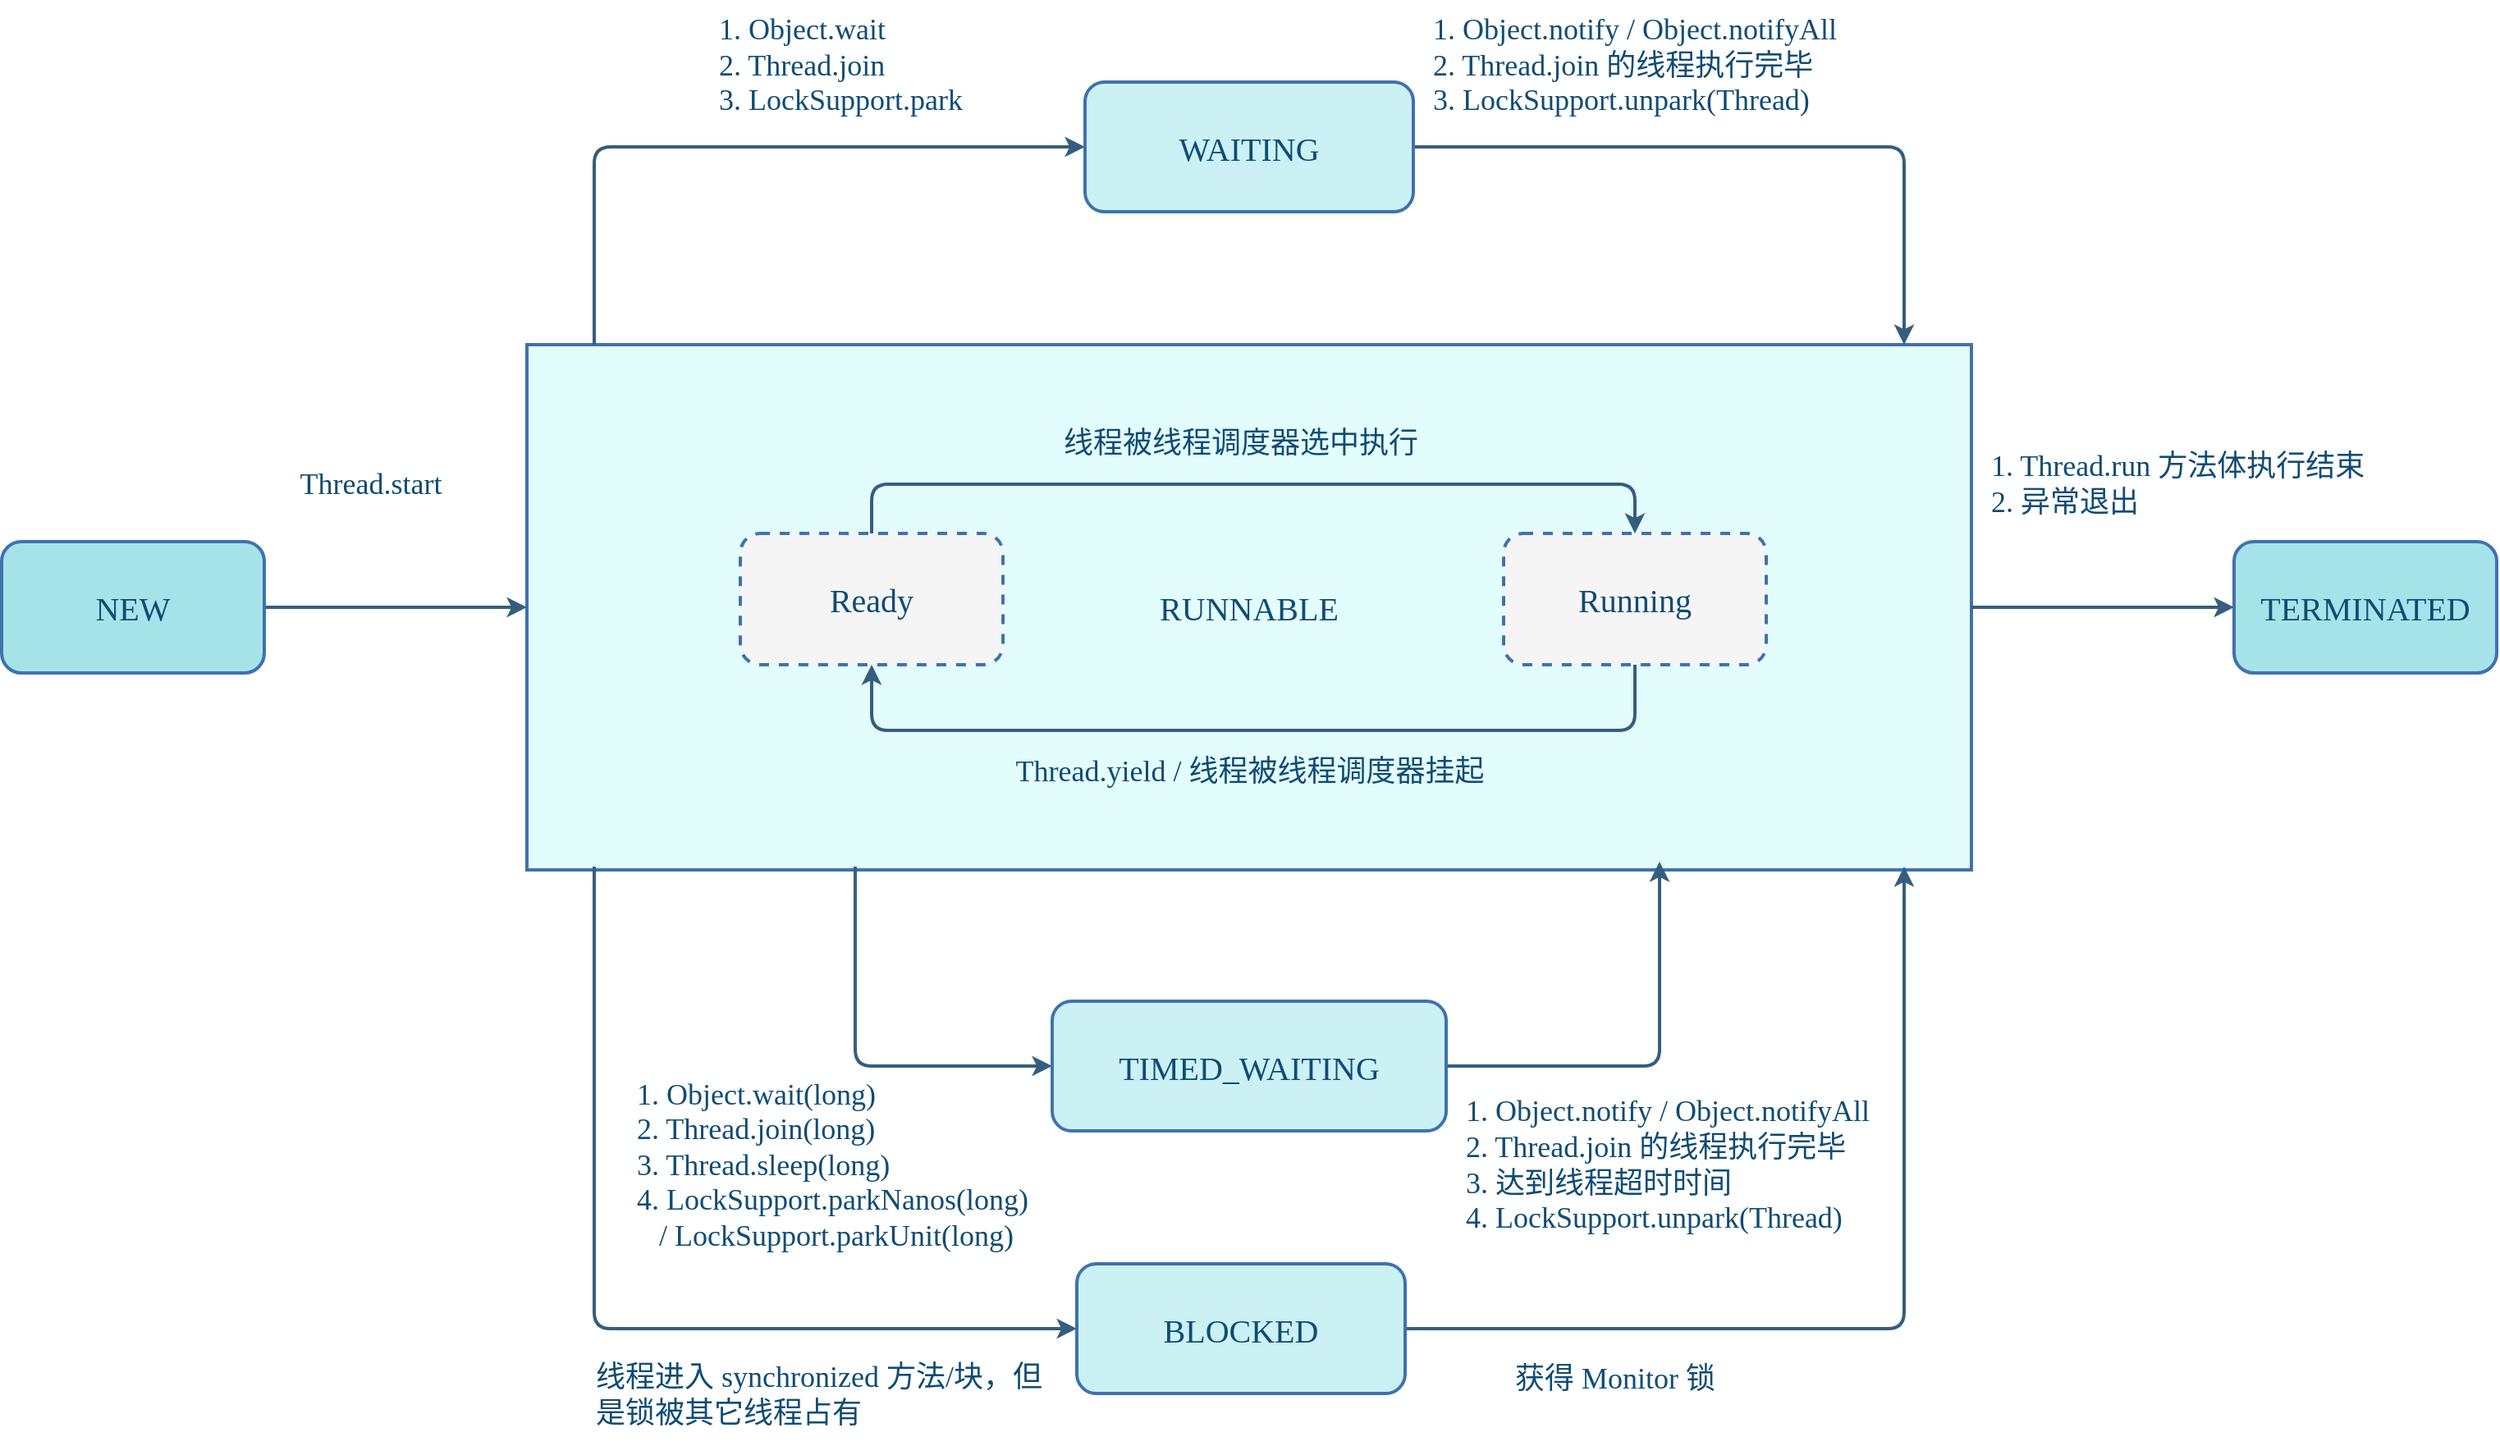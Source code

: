 <mxfile compressed="true" version="22.0.3" type="device" pages="4"><diagram name="线程状态" id="A8a_ekGSQpXvn9HcGt-r"><mxGraphModel dx="2026" dy="-457" grid="1" gridSize="10" guides="1" tooltips="1" connect="1" arrows="1" fold="1" page="1" pageScale="1" pageWidth="2336" pageHeight="1654" math="0" shadow="0"><root><mxCell id="MvNhsq1XyQ3ZakgDOgjF-0"/><mxCell id="MvNhsq1XyQ3ZakgDOgjF-1" parent="MvNhsq1XyQ3ZakgDOgjF-0"/><mxCell id="MvNhsq1XyQ3ZakgDOgjF-6" value="" style="rounded=0;whiteSpace=wrap;html=1;strokeColor=none;fillColor=#E3FDFD;fontColor=#0F4C75;shadow=0;fontFamily=Comic Sans MS;" parent="MvNhsq1XyQ3ZakgDOgjF-1" vertex="1"><mxGeometry x="840" y="2438" width="80" height="40" as="geometry"/></mxCell><mxCell id="MvNhsq1XyQ3ZakgDOgjF-21" value="" style="rounded=0;whiteSpace=wrap;html=1;strokeColor=none;fillColor=#E3FDFD;fontColor=#0F4C75;shadow=0;fontFamily=Comic Sans MS;" parent="MvNhsq1XyQ3ZakgDOgjF-1" vertex="1"><mxGeometry x="1330" y="2435" width="80" height="40" as="geometry"/></mxCell><mxCell id="MvNhsq1XyQ3ZakgDOgjF-24" value="" style="rounded=0;whiteSpace=wrap;html=1;strokeColor=none;fillColor=#E3FDFD;fontColor=#0F4C75;shadow=0;fontFamily=Comic Sans MS;" parent="MvNhsq1XyQ3ZakgDOgjF-1" vertex="1"><mxGeometry x="681" y="2160" width="80" height="40" as="geometry"/></mxCell><mxCell id="MvNhsq1XyQ3ZakgDOgjF-25" value="" style="rounded=0;whiteSpace=wrap;html=1;strokeColor=none;fillColor=#E3FDFD;fontColor=#0F4C75;shadow=0;fontFamily=Comic Sans MS;" parent="MvNhsq1XyQ3ZakgDOgjF-1" vertex="1"><mxGeometry x="1479" y="2160" width="80" height="40" as="geometry"/></mxCell><mxCell id="MvNhsq1XyQ3ZakgDOgjF-29" value="" style="rounded=0;whiteSpace=wrap;html=1;strokeColor=none;fillColor=#E3FDFD;fontColor=#0F4C75;shadow=0;fontFamily=Comic Sans MS;" parent="MvNhsq1XyQ3ZakgDOgjF-1" vertex="1"><mxGeometry x="681" y="2438" width="80" height="40" as="geometry"/></mxCell><mxCell id="MvNhsq1XyQ3ZakgDOgjF-32" value="" style="rounded=0;whiteSpace=wrap;html=1;strokeColor=none;fillColor=#E3FDFD;fontColor=#0F4C75;shadow=0;fontFamily=Comic Sans MS;" parent="MvNhsq1XyQ3ZakgDOgjF-1" vertex="1"><mxGeometry x="1479" y="2438" width="80" height="40" as="geometry"/></mxCell><mxCell id="MvNhsq1XyQ3ZakgDOgjF-2" value="RUNNABLE" style="rounded=0;whiteSpace=wrap;html=1;fillColor=#E3FDFD;strokeColor=#3F72AF;shadow=0;fontFamily=Comic Sans MS;fontStyle=0;fontSize=20;glass=0;fontColor=#0F4C75;strokeWidth=2;" parent="MvNhsq1XyQ3ZakgDOgjF-1" vertex="1"><mxGeometry x="680" y="2160" width="880" height="320" as="geometry"/></mxCell><mxCell id="MvNhsq1XyQ3ZakgDOgjF-3" value="" style="edgeStyle=orthogonalEdgeStyle;shape=connector;rounded=1;orthogonalLoop=1;jettySize=auto;html=1;labelBackgroundColor=default;strokeColor=#355E7E;strokeWidth=2;align=center;verticalAlign=middle;fontFamily=Comic Sans MS;fontSize=11;fontColor=#0F4C75;endArrow=classic;shadow=0;" parent="MvNhsq1XyQ3ZakgDOgjF-1" source="MvNhsq1XyQ3ZakgDOgjF-2" target="MvNhsq1XyQ3ZakgDOgjF-19" edge="1"><mxGeometry relative="1" as="geometry"/></mxCell><mxCell id="MvNhsq1XyQ3ZakgDOgjF-4" style="edgeStyle=orthogonalEdgeStyle;rounded=1;orthogonalLoop=1;jettySize=auto;html=1;entryX=0;entryY=0.5;entryDx=0;entryDy=0;fontColor=#0F4C75;strokeWidth=2;strokeColor=#355E7E;exitX=0.5;exitY=0;exitDx=0;exitDy=0;shadow=0;fontFamily=Comic Sans MS;" parent="MvNhsq1XyQ3ZakgDOgjF-1" source="MvNhsq1XyQ3ZakgDOgjF-24" target="MvNhsq1XyQ3ZakgDOgjF-30" edge="1"><mxGeometry relative="1" as="geometry"><mxPoint x="1030" y="2080" as="targetPoint"/></mxGeometry></mxCell><mxCell id="MvNhsq1XyQ3ZakgDOgjF-5" style="edgeStyle=orthogonalEdgeStyle;rounded=1;orthogonalLoop=1;jettySize=auto;html=1;entryX=0;entryY=0.5;entryDx=0;entryDy=0;fontColor=#0F4C75;strokeWidth=2;strokeColor=#355E7E;exitX=0.5;exitY=1;exitDx=0;exitDy=0;shadow=0;fontFamily=Comic Sans MS;" parent="MvNhsq1XyQ3ZakgDOgjF-1" source="MvNhsq1XyQ3ZakgDOgjF-29" target="MvNhsq1XyQ3ZakgDOgjF-15" edge="1"><mxGeometry relative="1" as="geometry"/></mxCell><mxCell id="MvNhsq1XyQ3ZakgDOgjF-7" style="edgeStyle=orthogonalEdgeStyle;rounded=1;orthogonalLoop=1;jettySize=auto;html=1;exitX=0.5;exitY=1;exitDx=0;exitDy=0;entryX=0;entryY=0.5;entryDx=0;entryDy=0;fontColor=#0F4C75;strokeWidth=2;strokeColor=#355E7E;shadow=0;fontFamily=Comic Sans MS;" parent="MvNhsq1XyQ3ZakgDOgjF-1" source="MvNhsq1XyQ3ZakgDOgjF-6" target="MvNhsq1XyQ3ZakgDOgjF-28" edge="1"><mxGeometry relative="1" as="geometry"><mxPoint x="1030" y="2630" as="targetPoint"/></mxGeometry></mxCell><mxCell id="MvNhsq1XyQ3ZakgDOgjF-8" style="edgeStyle=orthogonalEdgeStyle;rounded=1;orthogonalLoop=1;jettySize=auto;html=1;entryX=0.5;entryY=0;entryDx=0;entryDy=0;exitX=0.5;exitY=0;exitDx=0;exitDy=0;fontColor=#0F4C75;strokeWidth=2;strokeColor=#355E7E;shadow=0;fontFamily=Comic Sans MS;" parent="MvNhsq1XyQ3ZakgDOgjF-1" source="MvNhsq1XyQ3ZakgDOgjF-9" target="MvNhsq1XyQ3ZakgDOgjF-11" edge="1"><mxGeometry relative="1" as="geometry"><Array as="points"><mxPoint x="890" y="2245"/><mxPoint x="1355" y="2245"/></Array></mxGeometry></mxCell><mxCell id="MvNhsq1XyQ3ZakgDOgjF-9" value="Ready" style="rounded=1;whiteSpace=wrap;html=1;hachureGap=4;strokeColor=#3F72AF;fontFamily=Comic Sans MS;fontSize=20;fillColor=#f5f5f5;fontStyle=0;container=0;shadow=0;fontColor=#0F4C75;strokeWidth=2;dashed=1;" parent="MvNhsq1XyQ3ZakgDOgjF-1" vertex="1"><mxGeometry x="810" y="2275" width="160" height="80" as="geometry"/></mxCell><mxCell id="MvNhsq1XyQ3ZakgDOgjF-10" style="edgeStyle=orthogonalEdgeStyle;rounded=1;orthogonalLoop=1;jettySize=auto;html=1;entryX=0.5;entryY=1;entryDx=0;entryDy=0;exitX=0.5;exitY=1;exitDx=0;exitDy=0;fontColor=#0F4C75;strokeWidth=2;strokeColor=#355E7E;shadow=0;fontFamily=Comic Sans MS;" parent="MvNhsq1XyQ3ZakgDOgjF-1" source="MvNhsq1XyQ3ZakgDOgjF-11" target="MvNhsq1XyQ3ZakgDOgjF-9" edge="1"><mxGeometry relative="1" as="geometry"><Array as="points"><mxPoint x="1265" y="2395"/><mxPoint x="975" y="2395"/></Array></mxGeometry></mxCell><mxCell id="MvNhsq1XyQ3ZakgDOgjF-11" value="Running" style="rounded=1;whiteSpace=wrap;html=1;hachureGap=4;strokeColor=#3F72AF;fontFamily=Comic Sans MS;fontSize=20;fillColor=#f5f5f5;fontStyle=0;container=0;shadow=0;fontColor=#0F4C75;strokeWidth=2;dashed=1;" parent="MvNhsq1XyQ3ZakgDOgjF-1" vertex="1"><mxGeometry x="1275" y="2275" width="160" height="80" as="geometry"/></mxCell><mxCell id="MvNhsq1XyQ3ZakgDOgjF-12" value="线程被线程调度器选中执行" style="text;whiteSpace=wrap;align=center;verticalAlign=middle;fontSize=18;fontColor=#0F4C75;shadow=0;fontFamily=Comic Sans MS;" parent="MvNhsq1XyQ3ZakgDOgjF-1" vertex="1"><mxGeometry x="985" y="2200" width="260" height="40" as="geometry"/></mxCell><mxCell id="MvNhsq1XyQ3ZakgDOgjF-13" style="edgeStyle=orthogonalEdgeStyle;rounded=1;orthogonalLoop=1;jettySize=auto;html=1;exitX=1;exitY=0.5;exitDx=0;exitDy=0;entryX=0.5;entryY=1;entryDx=0;entryDy=0;strokeWidth=2;strokeColor=#355E7E;fontColor=#0F4C75;shadow=0;fontFamily=Comic Sans MS;" parent="MvNhsq1XyQ3ZakgDOgjF-1" source="MvNhsq1XyQ3ZakgDOgjF-28" target="MvNhsq1XyQ3ZakgDOgjF-21" edge="1"><mxGeometry relative="1" as="geometry"><mxPoint x="1190" y="2590" as="sourcePoint"/></mxGeometry></mxCell><mxCell id="MvNhsq1XyQ3ZakgDOgjF-14" style="edgeStyle=orthogonalEdgeStyle;shape=connector;rounded=1;orthogonalLoop=1;jettySize=auto;html=1;labelBackgroundColor=default;strokeColor=#355E7E;strokeWidth=2;align=center;verticalAlign=middle;fontFamily=Comic Sans MS;fontSize=11;fontColor=#0F4C75;endArrow=classic;exitX=1;exitY=0.5;exitDx=0;exitDy=0;entryX=0.5;entryY=1;entryDx=0;entryDy=0;shadow=0;" parent="MvNhsq1XyQ3ZakgDOgjF-1" source="MvNhsq1XyQ3ZakgDOgjF-15" target="MvNhsq1XyQ3ZakgDOgjF-32" edge="1"><mxGeometry relative="1" as="geometry"><mxPoint x="1520" y="2490" as="targetPoint"/></mxGeometry></mxCell><mxCell id="MvNhsq1XyQ3ZakgDOgjF-15" value="BLOCKED" style="rounded=1;whiteSpace=wrap;html=1;fillColor=#CBF1F5;strokeColor=#3F72AF;shadow=0;fontFamily=Comic Sans MS;fontStyle=0;fontSize=20;fontColor=#0F4C75;strokeWidth=2;" parent="MvNhsq1XyQ3ZakgDOgjF-1" vertex="1"><mxGeometry x="1015" y="2720" width="200" height="79" as="geometry"/></mxCell><mxCell id="MvNhsq1XyQ3ZakgDOgjF-16" value="Thread.yield / 线程被线程调度器挂起" style="text;whiteSpace=wrap;align=center;verticalAlign=middle;fontSize=18;fontColor=#0F4C75;shadow=0;fontFamily=Comic Sans MS;" parent="MvNhsq1XyQ3ZakgDOgjF-1" vertex="1"><mxGeometry x="932.5" y="2400" width="375" height="40" as="geometry"/></mxCell><mxCell id="MvNhsq1XyQ3ZakgDOgjF-17" value="" style="edgeStyle=orthogonalEdgeStyle;shape=connector;rounded=1;orthogonalLoop=1;jettySize=auto;html=1;labelBackgroundColor=default;strokeColor=#355E7E;strokeWidth=2;align=center;verticalAlign=middle;fontFamily=Comic Sans MS;fontSize=11;fontColor=#0F4C75;endArrow=classic;shadow=0;" parent="MvNhsq1XyQ3ZakgDOgjF-1" source="MvNhsq1XyQ3ZakgDOgjF-18" target="MvNhsq1XyQ3ZakgDOgjF-2" edge="1"><mxGeometry relative="1" as="geometry"/></mxCell><mxCell id="MvNhsq1XyQ3ZakgDOgjF-18" value="NEW" style="rounded=1;whiteSpace=wrap;html=1;fillColor=#A6E3E9;strokeColor=#3F72AF;shadow=0;fontFamily=Comic Sans MS;fontStyle=0;fontSize=20;fontColor=#0F4C75;strokeWidth=2;" parent="MvNhsq1XyQ3ZakgDOgjF-1" vertex="1"><mxGeometry x="360" y="2280" width="160" height="80" as="geometry"/></mxCell><mxCell id="MvNhsq1XyQ3ZakgDOgjF-19" value="TERMINATED" style="rounded=1;whiteSpace=wrap;html=1;fillColor=#A6E3E9;strokeColor=#3F72AF;shadow=0;fontFamily=Comic Sans MS;fontStyle=0;fontSize=20;fontColor=#0F4C75;strokeWidth=2;" parent="MvNhsq1XyQ3ZakgDOgjF-1" vertex="1"><mxGeometry x="1720" y="2280" width="160" height="80" as="geometry"/></mxCell><mxCell id="MvNhsq1XyQ3ZakgDOgjF-20" style="edgeStyle=orthogonalEdgeStyle;shape=connector;rounded=1;orthogonalLoop=1;jettySize=auto;html=1;labelBackgroundColor=default;strokeColor=#355E7E;strokeWidth=2;align=center;verticalAlign=middle;fontFamily=Comic Sans MS;fontSize=11;fontColor=#0F4C75;endArrow=classic;entryX=0.5;entryY=0;entryDx=0;entryDy=0;exitX=1;exitY=0.5;exitDx=0;exitDy=0;shadow=0;" parent="MvNhsq1XyQ3ZakgDOgjF-1" source="MvNhsq1XyQ3ZakgDOgjF-30" target="MvNhsq1XyQ3ZakgDOgjF-25" edge="1"><mxGeometry relative="1" as="geometry"><mxPoint x="1430.0" y="2490" as="targetPoint"/><mxPoint x="1190" y="2080" as="sourcePoint"/></mxGeometry></mxCell><mxCell id="MvNhsq1XyQ3ZakgDOgjF-22" value="Thread.start" style="text;whiteSpace=wrap;align=center;verticalAlign=middle;fontSize=18;fontColor=#0F4C75;shadow=0;fontFamily=Comic Sans MS;" parent="MvNhsq1XyQ3ZakgDOgjF-1" vertex="1"><mxGeometry x="510" y="2225" width="150" height="40" as="geometry"/></mxCell><mxCell id="MvNhsq1XyQ3ZakgDOgjF-23" value="1. Thread.run 方法体执行结束&#10;2. 异常退出" style="text;whiteSpace=wrap;align=left;verticalAlign=middle;fontSize=18;fontColor=#0F4C75;shadow=0;fontFamily=Comic Sans MS;" parent="MvNhsq1XyQ3ZakgDOgjF-1" vertex="1"><mxGeometry x="1570" y="2210" width="260" height="70" as="geometry"/></mxCell><mxCell id="MvNhsq1XyQ3ZakgDOgjF-26" value="&lt;div style=&quot;font-size: 18px;&quot;&gt;&lt;div&gt;1. Object.wait&lt;/div&gt;&lt;div&gt;2. Thread.join&lt;/div&gt;&lt;div&gt;3. LockSupport.park&lt;/div&gt;&lt;/div&gt;" style="text;html=1;align=left;verticalAlign=middle;resizable=0;points=[];autosize=1;strokeColor=none;fillColor=none;fontSize=18;fontColor=#0F4C75;shadow=0;fontFamily=Comic Sans MS;" parent="MvNhsq1XyQ3ZakgDOgjF-1" vertex="1"><mxGeometry x="795" y="1950" width="190" height="80" as="geometry"/></mxCell><mxCell id="MvNhsq1XyQ3ZakgDOgjF-27" value="&lt;div&gt;1. Object.wait(long)&lt;/div&gt;&lt;div&gt;2. Thread.join(long)&lt;/div&gt;&lt;div&gt;3. Thread.sleep(long)&lt;/div&gt;&lt;div&gt;4. LockSupport.parkNanos(long)&lt;/div&gt;&lt;div&gt;&amp;nbsp; &amp;nbsp;/ LockSupport.parkUnit(long)&lt;/div&gt;" style="text;html=1;align=left;verticalAlign=middle;resizable=0;points=[];autosize=1;strokeColor=none;fillColor=none;fontSize=18;fontFamily=Comic Sans MS;fontColor=#0F4C75;shadow=0;" parent="MvNhsq1XyQ3ZakgDOgjF-1" vertex="1"><mxGeometry x="745" y="2600" width="290" height="120" as="geometry"/></mxCell><mxCell id="MvNhsq1XyQ3ZakgDOgjF-28" value="TIMED_WAITING" style="rounded=1;whiteSpace=wrap;html=1;fillColor=#CBF1F5;strokeColor=#3F72AF;shadow=0;fontFamily=Comic Sans MS;fontStyle=0;fontSize=20;fontColor=#0F4C75;strokeWidth=2;" parent="MvNhsq1XyQ3ZakgDOgjF-1" vertex="1"><mxGeometry x="1000" y="2560" width="240" height="79" as="geometry"/></mxCell><mxCell id="MvNhsq1XyQ3ZakgDOgjF-30" value="WAITING" style="rounded=1;whiteSpace=wrap;html=1;fillColor=#CBF1F5;strokeColor=#3F72AF;shadow=0;fontFamily=Comic Sans MS;fontStyle=0;fontSize=20;fontColor=#0F4C75;strokeWidth=2;" parent="MvNhsq1XyQ3ZakgDOgjF-1" vertex="1"><mxGeometry x="1020" y="2000" width="200" height="79" as="geometry"/></mxCell><mxCell id="MvNhsq1XyQ3ZakgDOgjF-31" value="&lt;div&gt;1. Object.notify / Object.notifyAll&lt;/div&gt;&lt;div&gt;2. Thread.join 的线程执行完毕&lt;/div&gt;&lt;div&gt;3. LockSupport.unpark(Thread)&lt;/div&gt;" style="text;html=1;align=left;verticalAlign=middle;resizable=0;points=[];autosize=1;strokeColor=none;fillColor=none;fontSize=18;fontFamily=Comic Sans MS;fontColor=#0F4C75;shadow=0;" parent="MvNhsq1XyQ3ZakgDOgjF-1" vertex="1"><mxGeometry x="1230" y="1950" width="320" height="80" as="geometry"/></mxCell><mxCell id="MvNhsq1XyQ3ZakgDOgjF-33" value="&lt;div&gt;1. Object.notify / Object.notifyAll&lt;/div&gt;&lt;div&gt;2. Thread.join 的线程执行完毕&lt;/div&gt;&lt;div&gt;3. 达到线程超时时间&lt;/div&gt;&lt;div&gt;4. LockSupport.unpark(Thread)&lt;/div&gt;" style="text;html=1;align=left;verticalAlign=middle;resizable=0;points=[];autosize=1;strokeColor=none;fillColor=none;fontSize=18;fontFamily=Comic Sans MS;fontColor=#0F4C75;shadow=0;" parent="MvNhsq1XyQ3ZakgDOgjF-1" vertex="1"><mxGeometry x="1250" y="2610" width="320" height="100" as="geometry"/></mxCell><mxCell id="MvNhsq1XyQ3ZakgDOgjF-34" value="获得 Monitor 锁" style="text;html=1;align=left;verticalAlign=middle;resizable=0;points=[];autosize=1;strokeColor=none;fillColor=none;fontSize=18;fontFamily=Comic Sans MS;fontColor=#0F4C75;shadow=0;" parent="MvNhsq1XyQ3ZakgDOgjF-1" vertex="1"><mxGeometry x="1280" y="2770" width="150" height="40" as="geometry"/></mxCell><mxCell id="MvNhsq1XyQ3ZakgDOgjF-35" value="线程进入 synchronized 方法/块，但是锁被其它线程占有" style="rounded=0;whiteSpace=wrap;html=1;align=left;verticalAlign=middle;fontFamily=Comic Sans MS;fontSize=18;fontColor=#0F4C75;fillColor=none;gradientColor=none;strokeColor=none;shadow=0;" parent="MvNhsq1XyQ3ZakgDOgjF-1" vertex="1"><mxGeometry x="720" y="2770" width="280" height="60" as="geometry"/></mxCell><mxCell id="MvNhsq1XyQ3ZakgDOgjF-36" style="edgeStyle=orthogonalEdgeStyle;rounded=0;orthogonalLoop=1;jettySize=auto;html=1;exitX=0.5;exitY=1;exitDx=0;exitDy=0;fontFamily=Comic Sans MS;fontSize=18;fontColor=#0F4C75;shadow=0;" parent="MvNhsq1XyQ3ZakgDOgjF-1" edge="1"><mxGeometry relative="1" as="geometry"><mxPoint x="1445" y="2250" as="sourcePoint"/><mxPoint x="1445" y="2250" as="targetPoint"/></mxGeometry></mxCell></root></mxGraphModel></diagram><diagram id="IC24cxrCcSG3QAibzQGV" name="单核多线程"><mxGraphModel dx="1418" dy="-1500" grid="1" gridSize="10" guides="1" tooltips="1" connect="1" arrows="1" fold="1" page="1" pageScale="1" pageWidth="827" pageHeight="1169" math="0" shadow="0"><root><mxCell id="0"/><mxCell id="1" parent="0"/><mxCell id="8Yug2160fKrtChVst9Zv-4" value="" style="rounded=1;whiteSpace=wrap;html=1;fontSize=16;shadow=0;fillColor=#E3FDFD;strokeColor=#3F72AF;strokeWidth=2;fontColor=#0F4C75;fontFamily=Comic Sans MS;" parent="1" vertex="1"><mxGeometry x="120" y="2760" width="520" height="120" as="geometry"/></mxCell><mxCell id="8Yug2160fKrtChVst9Zv-2" value="" style="rounded=1;whiteSpace=wrap;html=1;fontSize=16;shadow=0;fillColor=#E3FDFD;strokeColor=#3F72AF;strokeWidth=2;fontColor=#0F4C75;fontFamily=Comic Sans MS;" parent="1" vertex="1"><mxGeometry x="120" y="2600" width="520" height="120" as="geometry"/></mxCell><mxCell id="8Yug2160fKrtChVst9Zv-9" style="edgeStyle=orthogonalEdgeStyle;rounded=0;orthogonalLoop=1;jettySize=auto;html=1;entryX=0;entryY=0.5;entryDx=0;entryDy=0;exitX=0.5;exitY=1;exitDx=0;exitDy=0;strokeWidth=2;strokeColor=#3F72AF;dashed=1;startArrow=classic;startFill=1;shadow=0;fontColor=#0F4C75;fontFamily=Comic Sans MS;" parent="1" source="x6uXF9wY-LOvovZoUlLf-1" target="8Yug2160fKrtChVst9Zv-1" edge="1"><mxGeometry relative="1" as="geometry"/></mxCell><mxCell id="x6uXF9wY-LOvovZoUlLf-1" value="线程A" style="rounded=1;whiteSpace=wrap;html=1;hachureGap=4;strokeColor=#3F72AF;fontFamily=Comic Sans MS;fontSize=16;fillColor=#CBF1F5;fontStyle=1;container=0;shadow=0;fontColor=#0F4C75;strokeWidth=2;" parent="1" vertex="1"><mxGeometry x="120" y="2480" width="120" height="40" as="geometry"/></mxCell><mxCell id="x6uXF9wY-LOvovZoUlLf-2" value="线程B" style="rounded=1;whiteSpace=wrap;html=1;hachureGap=4;strokeColor=#3F72AF;fontFamily=Comic Sans MS;fontSize=16;fillColor=#CBF1F5;fontStyle=1;container=0;shadow=0;fontColor=#0F4C75;strokeWidth=2;" parent="1" vertex="1"><mxGeometry x="520" y="2480" width="120" height="40" as="geometry"/></mxCell><mxCell id="8Yug2160fKrtChVst9Zv-10" style="edgeStyle=orthogonalEdgeStyle;rounded=0;orthogonalLoop=1;jettySize=auto;html=1;exitX=1;exitY=0.5;exitDx=0;exitDy=0;entryX=0.5;entryY=1;entryDx=0;entryDy=0;strokeWidth=2;strokeColor=#3F72AF;dashed=1;startArrow=classic;startFill=1;shadow=0;fontColor=#0F4C75;fontFamily=Comic Sans MS;" parent="1" source="8Yug2160fKrtChVst9Zv-1" target="x6uXF9wY-LOvovZoUlLf-2" edge="1"><mxGeometry relative="1" as="geometry"/></mxCell><mxCell id="8Yug2160fKrtChVst9Zv-11" style="edgeStyle=orthogonalEdgeStyle;rounded=0;orthogonalLoop=1;jettySize=auto;html=1;exitX=0.5;exitY=1;exitDx=0;exitDy=0;entryX=0.5;entryY=0;entryDx=0;entryDy=0;startArrow=classic;startFill=1;strokeColor=#3F72AF;strokeWidth=2;dashed=1;shadow=0;fontColor=#0F4C75;fontFamily=Comic Sans MS;" parent="1" source="8Yug2160fKrtChVst9Zv-1" target="8Yug2160fKrtChVst9Zv-8" edge="1"><mxGeometry relative="1" as="geometry"/></mxCell><mxCell id="8Yug2160fKrtChVst9Zv-1" value="变量：Value" style="rounded=1;whiteSpace=wrap;html=1;hachureGap=4;strokeColor=#3F72AF;fontFamily=Comic Sans MS;fontSize=16;fillColor=#F9F7F7;fontStyle=0;container=0;shadow=0;fontColor=#0F4C75;strokeWidth=2;dashed=1;" parent="1" vertex="1"><mxGeometry x="320" y="2650" width="120" height="40" as="geometry"/></mxCell><mxCell id="8Yug2160fKrtChVst9Zv-3" value="CPU" style="text;html=1;strokeColor=none;fillColor=none;align=center;verticalAlign=middle;whiteSpace=wrap;rounded=0;fontSize=20;fontStyle=1;fontColor=#0F4C75;shadow=0;strokeWidth=2;fontFamily=Comic Sans MS;" parent="1" vertex="1"><mxGeometry x="350" y="2610" width="60" height="30" as="geometry"/></mxCell><mxCell id="8Yug2160fKrtChVst9Zv-6" value="内存" style="text;html=1;strokeColor=none;fillColor=none;align=center;verticalAlign=middle;whiteSpace=wrap;rounded=0;fontSize=20;fontStyle=1;fontColor=#0F4C75;shadow=0;strokeWidth=2;fontFamily=Comic Sans MS;" parent="1" vertex="1"><mxGeometry x="350" y="2840" width="60" height="30" as="geometry"/></mxCell><mxCell id="8Yug2160fKrtChVst9Zv-7" style="edgeStyle=orthogonalEdgeStyle;rounded=0;orthogonalLoop=1;jettySize=auto;html=1;exitX=0.5;exitY=1;exitDx=0;exitDy=0;fontColor=#0F4C75;shadow=0;strokeWidth=2;strokeColor=#3F72AF;fontFamily=Comic Sans MS;" parent="1" source="8Yug2160fKrtChVst9Zv-6" target="8Yug2160fKrtChVst9Zv-6" edge="1"><mxGeometry relative="1" as="geometry"/></mxCell><mxCell id="8Yug2160fKrtChVst9Zv-8" value="变量：Value" style="rounded=1;whiteSpace=wrap;html=1;hachureGap=4;strokeColor=#3F72AF;fontFamily=Comic Sans MS;fontSize=16;fillColor=#F9F7F7;fontStyle=0;container=0;shadow=0;fontColor=#0F4C75;strokeWidth=2;dashed=1;" parent="1" vertex="1"><mxGeometry x="320" y="2790" width="120" height="40" as="geometry"/></mxCell></root></mxGraphModel></diagram><diagram name="多核多线程" id="XXWfbP1gV5CdBlbcvXOM"><mxGraphModel dx="1418" dy="-1500" grid="1" gridSize="10" guides="1" tooltips="1" connect="1" arrows="1" fold="1" page="1" pageScale="1" pageWidth="827" pageHeight="1169" math="0" shadow="0"><root><mxCell id="fV9i9bYyxasxLaIVZc9e-0"/><mxCell id="fV9i9bYyxasxLaIVZc9e-1" parent="fV9i9bYyxasxLaIVZc9e-0"/><mxCell id="fV9i9bYyxasxLaIVZc9e-2" value="" style="rounded=1;whiteSpace=wrap;html=1;fontSize=16;shadow=0;fillColor=#E3FDFD;strokeColor=#3F72AF;strokeWidth=2;fontColor=#0F4C75;fontFamily=Comic Sans MS;" parent="fV9i9bYyxasxLaIVZc9e-1" vertex="1"><mxGeometry x="120" y="2760" width="520" height="120" as="geometry"/></mxCell><mxCell id="fV9i9bYyxasxLaIVZc9e-3" value="" style="rounded=1;whiteSpace=wrap;html=1;fontSize=16;shadow=0;fillColor=#E3FDFD;strokeColor=#3F72AF;strokeWidth=2;fontColor=#0F4C75;fontFamily=Comic Sans MS;" parent="fV9i9bYyxasxLaIVZc9e-1" vertex="1"><mxGeometry x="120" y="2600" width="200" height="120" as="geometry"/></mxCell><mxCell id="fV9i9bYyxasxLaIVZc9e-4" style="edgeStyle=orthogonalEdgeStyle;rounded=0;orthogonalLoop=1;jettySize=auto;html=1;entryX=0.5;entryY=0;entryDx=0;entryDy=0;exitX=0.5;exitY=1;exitDx=0;exitDy=0;strokeWidth=2;strokeColor=#3F72AF;dashed=1;startArrow=classic;startFill=1;shadow=0;fontColor=#0F4C75;fontFamily=Comic Sans MS;" parent="fV9i9bYyxasxLaIVZc9e-1" source="fV9i9bYyxasxLaIVZc9e-5" target="fV9i9bYyxasxLaIVZc9e-3" edge="1"><mxGeometry relative="1" as="geometry"/></mxCell><mxCell id="fV9i9bYyxasxLaIVZc9e-5" value="线程A" style="rounded=1;whiteSpace=wrap;html=1;hachureGap=4;strokeColor=#3F72AF;fontFamily=Comic Sans MS;fontSize=16;fillColor=#CBF1F5;fontStyle=1;container=0;shadow=0;fontColor=#0F4C75;strokeWidth=2;" parent="fV9i9bYyxasxLaIVZc9e-1" vertex="1"><mxGeometry x="160" y="2480" width="120" height="40" as="geometry"/></mxCell><mxCell id="fV9i9bYyxasxLaIVZc9e-6" value="线程B" style="rounded=1;whiteSpace=wrap;html=1;hachureGap=4;strokeColor=#3F72AF;fontFamily=Comic Sans MS;fontSize=16;fillColor=#CBF1F5;fontStyle=1;container=0;shadow=0;fontColor=#0F4C75;strokeWidth=2;" parent="fV9i9bYyxasxLaIVZc9e-1" vertex="1"><mxGeometry x="480" y="2480" width="120" height="40" as="geometry"/></mxCell><mxCell id="fV9i9bYyxasxLaIVZc9e-7" style="edgeStyle=orthogonalEdgeStyle;rounded=0;orthogonalLoop=1;jettySize=auto;html=1;exitX=0.5;exitY=0;exitDx=0;exitDy=0;entryX=0.5;entryY=1;entryDx=0;entryDy=0;strokeWidth=2;strokeColor=#3F72AF;dashed=1;startArrow=classic;startFill=1;shadow=0;fontColor=#0F4C75;fontFamily=Comic Sans MS;" parent="fV9i9bYyxasxLaIVZc9e-1" source="-FORN4Dmso1fWEkLEi_a-0" target="fV9i9bYyxasxLaIVZc9e-6" edge="1"><mxGeometry relative="1" as="geometry"/></mxCell><mxCell id="-FORN4Dmso1fWEkLEi_a-2" style="edgeStyle=orthogonalEdgeStyle;shape=connector;rounded=1;orthogonalLoop=1;jettySize=auto;html=1;entryX=0;entryY=0.5;entryDx=0;entryDy=0;shadow=0;dashed=1;labelBackgroundColor=default;strokeColor=#3F72AF;strokeWidth=2;align=center;verticalAlign=middle;fontFamily=Comic Sans MS;fontSize=11;fontColor=#0F4C75;startArrow=classic;startFill=1;endArrow=classic;" parent="fV9i9bYyxasxLaIVZc9e-1" source="fV9i9bYyxasxLaIVZc9e-9" target="fV9i9bYyxasxLaIVZc9e-13" edge="1"><mxGeometry relative="1" as="geometry"><Array as="points"><mxPoint x="220" y="2810"/></Array></mxGeometry></mxCell><mxCell id="fV9i9bYyxasxLaIVZc9e-9" value="变量：Value" style="rounded=1;whiteSpace=wrap;html=1;hachureGap=4;strokeColor=#3F72AF;fontFamily=Comic Sans MS;fontSize=16;fillColor=#f5f5f5;fontStyle=0;container=0;shadow=0;fontColor=#0F4C75;strokeWidth=2;dashed=1;" parent="fV9i9bYyxasxLaIVZc9e-1" vertex="1"><mxGeometry x="160" y="2650" width="120" height="40" as="geometry"/></mxCell><mxCell id="fV9i9bYyxasxLaIVZc9e-10" value="CPU-1" style="text;html=1;strokeColor=none;fillColor=none;align=center;verticalAlign=middle;whiteSpace=wrap;rounded=0;fontSize=20;fontStyle=1;fontColor=#153E5D;shadow=0;strokeWidth=2;fontFamily=Comic Sans MS;" parent="fV9i9bYyxasxLaIVZc9e-1" vertex="1"><mxGeometry x="175" y="2610" width="90" height="30" as="geometry"/></mxCell><mxCell id="fV9i9bYyxasxLaIVZc9e-11" value="内存" style="text;html=1;strokeColor=none;fillColor=none;align=center;verticalAlign=middle;whiteSpace=wrap;rounded=0;fontSize=20;fontStyle=1;fontColor=#153E5D;shadow=0;strokeWidth=2;fontFamily=Comic Sans MS;" parent="fV9i9bYyxasxLaIVZc9e-1" vertex="1"><mxGeometry x="350" y="2840" width="60" height="30" as="geometry"/></mxCell><mxCell id="fV9i9bYyxasxLaIVZc9e-12" style="edgeStyle=orthogonalEdgeStyle;rounded=0;orthogonalLoop=1;jettySize=auto;html=1;exitX=0.5;exitY=1;exitDx=0;exitDy=0;fontColor=#0F4C75;shadow=0;strokeWidth=2;strokeColor=#3F72AF;fontFamily=Comic Sans MS;" parent="fV9i9bYyxasxLaIVZc9e-1" source="fV9i9bYyxasxLaIVZc9e-11" target="fV9i9bYyxasxLaIVZc9e-11" edge="1"><mxGeometry relative="1" as="geometry"/></mxCell><mxCell id="fV9i9bYyxasxLaIVZc9e-13" value="变量：Value" style="rounded=1;whiteSpace=wrap;html=1;hachureGap=4;strokeColor=#3F72AF;fontFamily=Comic Sans MS;fontSize=16;fillColor=#f5f5f5;fontStyle=0;container=0;shadow=0;fontColor=#0F4C75;strokeWidth=2;dashed=1;" parent="fV9i9bYyxasxLaIVZc9e-1" vertex="1"><mxGeometry x="320" y="2790" width="120" height="40" as="geometry"/></mxCell><mxCell id="-FORN4Dmso1fWEkLEi_a-0" value="" style="rounded=1;whiteSpace=wrap;html=1;fontSize=16;shadow=0;fillColor=#E3FDFD;strokeColor=#3F72AF;strokeWidth=2;fontColor=#0F4C75;fontFamily=Comic Sans MS;" parent="fV9i9bYyxasxLaIVZc9e-1" vertex="1"><mxGeometry x="440" y="2600" width="200" height="120" as="geometry"/></mxCell><mxCell id="-FORN4Dmso1fWEkLEi_a-3" style="edgeStyle=orthogonalEdgeStyle;shape=connector;rounded=1;orthogonalLoop=1;jettySize=auto;html=1;exitX=0.5;exitY=1;exitDx=0;exitDy=0;entryX=1;entryY=0.5;entryDx=0;entryDy=0;shadow=0;dashed=1;labelBackgroundColor=default;strokeColor=#3F72AF;strokeWidth=2;align=center;verticalAlign=middle;fontFamily=Comic Sans MS;fontSize=11;fontColor=#0F4C75;startArrow=classic;startFill=1;endArrow=classic;" parent="fV9i9bYyxasxLaIVZc9e-1" source="-FORN4Dmso1fWEkLEi_a-1" target="fV9i9bYyxasxLaIVZc9e-13" edge="1"><mxGeometry relative="1" as="geometry"/></mxCell><mxCell id="-FORN4Dmso1fWEkLEi_a-1" value="变量：Value" style="rounded=1;whiteSpace=wrap;html=1;hachureGap=4;strokeColor=#3F72AF;fontFamily=Comic Sans MS;fontSize=16;fillColor=#f5f5f5;fontStyle=0;container=0;shadow=0;fontColor=#0F4C75;strokeWidth=2;dashed=1;" parent="fV9i9bYyxasxLaIVZc9e-1" vertex="1"><mxGeometry x="480" y="2650" width="120" height="40" as="geometry"/></mxCell><mxCell id="-FORN4Dmso1fWEkLEi_a-4" value="CPU-2" style="text;html=1;strokeColor=none;fillColor=none;align=center;verticalAlign=middle;whiteSpace=wrap;rounded=0;fontSize=20;fontStyle=1;fontColor=#153E5D;shadow=0;strokeWidth=2;fontFamily=Comic Sans MS;" parent="fV9i9bYyxasxLaIVZc9e-1" vertex="1"><mxGeometry x="495" y="2610" width="90" height="30" as="geometry"/></mxCell></root></mxGraphModel></diagram><diagram name="多线程执行" id="sZkLFcjrQPwlVc8K_t3h"><mxGraphModel dx="1418" dy="-1500" grid="1" gridSize="10" guides="1" tooltips="1" connect="1" arrows="1" fold="1" page="1" pageScale="1" pageWidth="827" pageHeight="1169" math="0" shadow="0"><root><mxCell id="xZwMy7hiTqPeJwH_72Dj-0"/><mxCell id="xZwMy7hiTqPeJwH_72Dj-1" parent="xZwMy7hiTqPeJwH_72Dj-0"/><mxCell id="DxztsqiRF-_EgJyG9sLd-25" style="edgeStyle=orthogonalEdgeStyle;shape=connector;rounded=0;orthogonalLoop=1;jettySize=auto;html=1;entryX=0.5;entryY=0;entryDx=0;entryDy=0;dashed=1;labelBackgroundColor=default;strokeColor=#3F72AF;strokeWidth=2;align=center;verticalAlign=middle;fontFamily=Comic Sans MS;fontSize=11;fontColor=#0F4C75;startArrow=none;startFill=0;endArrow=classic;" parent="xZwMy7hiTqPeJwH_72Dj-1" source="xZwMy7hiTqPeJwH_72Dj-9" target="DxztsqiRF-_EgJyG9sLd-24" edge="1"><mxGeometry relative="1" as="geometry"/></mxCell><mxCell id="xZwMy7hiTqPeJwH_72Dj-9" value="count=0 加载到寄存器" style="rounded=1;whiteSpace=wrap;html=1;hachureGap=4;strokeColor=#3F72AF;fontFamily=Comic Sans MS;fontSize=16;fillColor=#A6E3E9;fontStyle=0;container=0;shadow=0;strokeWidth=2;fontColor=#0F4C75;" parent="xZwMy7hiTqPeJwH_72Dj-1" vertex="1"><mxGeometry x="120" y="2600" width="200" height="40" as="geometry"/></mxCell><mxCell id="xZwMy7hiTqPeJwH_72Dj-12" style="edgeStyle=orthogonalEdgeStyle;rounded=0;orthogonalLoop=1;jettySize=auto;html=1;exitX=0.5;exitY=1;exitDx=0;exitDy=0;fontColor=#0F4C75;fontFamily=Comic Sans MS;strokeWidth=2;strokeColor=#3F72AF;" parent="xZwMy7hiTqPeJwH_72Dj-1" edge="1"><mxGeometry relative="1" as="geometry"><mxPoint x="380" y="2880" as="sourcePoint"/><mxPoint x="380" y="2880" as="targetPoint"/></mxGeometry></mxCell><mxCell id="DxztsqiRF-_EgJyG9sLd-26" style="edgeStyle=orthogonalEdgeStyle;shape=connector;rounded=1;orthogonalLoop=1;jettySize=auto;html=1;entryX=0;entryY=0.5;entryDx=0;entryDy=0;dashed=1;labelBackgroundColor=default;strokeColor=#3F72AF;strokeWidth=2;align=center;verticalAlign=middle;fontFamily=Comic Sans MS;fontSize=11;fontColor=#0F4C75;startArrow=none;startFill=0;endArrow=classic;" parent="xZwMy7hiTqPeJwH_72Dj-1" source="DxztsqiRF-_EgJyG9sLd-24" target="DxztsqiRF-_EgJyG9sLd-45" edge="1"><mxGeometry relative="1" as="geometry"><mxPoint x="480.0" y="2660" as="targetPoint"/></mxGeometry></mxCell><mxCell id="DxztsqiRF-_EgJyG9sLd-24" value="线程切换" style="rounded=1;whiteSpace=wrap;html=1;hachureGap=4;strokeColor=#3F72AF;fontFamily=Comic Sans MS;fontSize=16;fillColor=#E3FDFD;fontStyle=0;container=0;shadow=0;fontColor=#0F4C75;strokeWidth=2;dashed=1;" parent="xZwMy7hiTqPeJwH_72Dj-1" vertex="1"><mxGeometry x="120" y="2720" width="200" height="40" as="geometry"/></mxCell><mxCell id="DxztsqiRF-_EgJyG9sLd-37" style="edgeStyle=orthogonalEdgeStyle;shape=connector;rounded=1;orthogonalLoop=1;jettySize=auto;html=1;entryX=1;entryY=0.5;entryDx=0;entryDy=0;dashed=1;labelBackgroundColor=default;strokeColor=#3F72AF;strokeWidth=2;align=center;verticalAlign=middle;fontFamily=Comic Sans MS;fontSize=11;fontColor=#0F4C75;startArrow=none;startFill=0;endArrow=classic;" parent="xZwMy7hiTqPeJwH_72Dj-1" source="DxztsqiRF-_EgJyG9sLd-35" target="DxztsqiRF-_EgJyG9sLd-28" edge="1"><mxGeometry relative="1" as="geometry"/></mxCell><mxCell id="DxztsqiRF-_EgJyG9sLd-41" style="edgeStyle=orthogonalEdgeStyle;shape=connector;rounded=1;orthogonalLoop=1;jettySize=auto;html=1;dashed=1;labelBackgroundColor=default;strokeColor=#3F72AF;strokeWidth=2;align=center;verticalAlign=middle;fontFamily=Comic Sans MS;fontSize=11;fontColor=#0F4C75;startArrow=none;startFill=0;endArrow=classic;entryX=0;entryY=0.5;entryDx=0;entryDy=0;" parent="xZwMy7hiTqPeJwH_72Dj-1" source="DxztsqiRF-_EgJyG9sLd-38" target="DxztsqiRF-_EgJyG9sLd-31" edge="1"><mxGeometry relative="1" as="geometry"/></mxCell><mxCell id="DxztsqiRF-_EgJyG9sLd-42" value="线程A" style="swimlane;whiteSpace=wrap;html=1;fontFamily=Comic Sans MS;fontSize=20;fillColor=#71C9CE;strokeColor=#3F72AF;startSize=40;strokeWidth=2;fontColor=#FFFFFF;rounded=1;" parent="xZwMy7hiTqPeJwH_72Dj-1" vertex="1"><mxGeometry x="80" y="2519" width="280" height="641" as="geometry"/></mxCell><mxCell id="DxztsqiRF-_EgJyG9sLd-28" value="count+1=1" style="rounded=1;whiteSpace=wrap;html=1;hachureGap=4;strokeColor=#3F72AF;fontFamily=Comic Sans MS;fontSize=16;fillColor=#A6E3E9;fontStyle=0;container=0;shadow=0;strokeWidth=2;fontColor=#0F4C75;" parent="DxztsqiRF-_EgJyG9sLd-42" vertex="1"><mxGeometry x="40" y="321" width="200" height="40" as="geometry"/></mxCell><mxCell id="DxztsqiRF-_EgJyG9sLd-32" value="count=1 写入内存" style="rounded=1;whiteSpace=wrap;html=1;hachureGap=4;strokeColor=#3F72AF;fontFamily=Comic Sans MS;fontSize=16;fillColor=#A6E3E9;fontStyle=0;container=0;shadow=0;strokeWidth=2;fontColor=#0F4C75;" parent="DxztsqiRF-_EgJyG9sLd-42" vertex="1"><mxGeometry x="40" y="441" width="200" height="40" as="geometry"/></mxCell><mxCell id="DxztsqiRF-_EgJyG9sLd-33" style="edgeStyle=orthogonalEdgeStyle;shape=connector;rounded=0;orthogonalLoop=1;jettySize=auto;html=1;dashed=1;labelBackgroundColor=default;strokeColor=#3F72AF;strokeWidth=2;align=center;verticalAlign=middle;fontFamily=Comic Sans MS;fontSize=11;fontColor=#0F4C75;startArrow=none;startFill=0;endArrow=classic;" parent="DxztsqiRF-_EgJyG9sLd-42" source="DxztsqiRF-_EgJyG9sLd-28" target="DxztsqiRF-_EgJyG9sLd-32" edge="1"><mxGeometry relative="1" as="geometry"/></mxCell><mxCell id="DxztsqiRF-_EgJyG9sLd-38" value="线程切换" style="rounded=1;whiteSpace=wrap;html=1;hachureGap=4;strokeColor=#3F72AF;fontFamily=Comic Sans MS;fontSize=16;fillColor=#E3FDFD;fontStyle=0;container=0;shadow=0;fontColor=#0F4C75;strokeWidth=2;dashed=1;" parent="DxztsqiRF-_EgJyG9sLd-42" vertex="1"><mxGeometry x="40" y="561" width="200" height="40" as="geometry"/></mxCell><mxCell id="DxztsqiRF-_EgJyG9sLd-39" style="edgeStyle=orthogonalEdgeStyle;shape=connector;rounded=0;orthogonalLoop=1;jettySize=auto;html=1;dashed=1;labelBackgroundColor=default;strokeColor=#3F72AF;strokeWidth=2;align=center;verticalAlign=middle;fontFamily=Comic Sans MS;fontSize=11;fontColor=#0F4C75;startArrow=none;startFill=0;endArrow=classic;" parent="DxztsqiRF-_EgJyG9sLd-42" source="DxztsqiRF-_EgJyG9sLd-32" target="DxztsqiRF-_EgJyG9sLd-38" edge="1"><mxGeometry relative="1" as="geometry"/></mxCell><mxCell id="DxztsqiRF-_EgJyG9sLd-44" value="线程B" style="swimlane;whiteSpace=wrap;html=1;fontFamily=Comic Sans MS;fontSize=20;fillColor=#71C9CE;strokeColor=#3F72AF;startSize=40;strokeWidth=2;fontColor=#FFFFFF;rounded=1;" parent="xZwMy7hiTqPeJwH_72Dj-1" vertex="1"><mxGeometry x="440" y="2519" width="280" height="641" as="geometry"/></mxCell><mxCell id="DxztsqiRF-_EgJyG9sLd-27" value="count+1=1" style="rounded=1;whiteSpace=wrap;html=1;hachureGap=4;strokeColor=#3F72AF;fontFamily=Comic Sans MS;fontSize=16;fillColor=#A6E3E9;fontStyle=0;container=0;shadow=0;strokeWidth=2;fontColor=#0F4C75;" parent="DxztsqiRF-_EgJyG9sLd-44" vertex="1"><mxGeometry x="40" y="241" width="200" height="40" as="geometry"/></mxCell><mxCell id="DxztsqiRF-_EgJyG9sLd-29" style="edgeStyle=orthogonalEdgeStyle;shape=connector;rounded=0;orthogonalLoop=1;jettySize=auto;html=1;dashed=1;labelBackgroundColor=default;strokeColor=#3F72AF;strokeWidth=2;align=center;verticalAlign=middle;fontFamily=Comic Sans MS;fontSize=11;fontColor=#0F4C75;startArrow=none;startFill=0;endArrow=classic;exitX=0.5;exitY=1;exitDx=0;exitDy=0;" parent="DxztsqiRF-_EgJyG9sLd-44" source="DxztsqiRF-_EgJyG9sLd-45" target="DxztsqiRF-_EgJyG9sLd-27" edge="1"><mxGeometry relative="1" as="geometry"><mxPoint x="100" y="161" as="sourcePoint"/></mxGeometry></mxCell><mxCell id="DxztsqiRF-_EgJyG9sLd-31" value="count=1 写入内存" style="rounded=1;whiteSpace=wrap;html=1;hachureGap=4;strokeColor=#3F72AF;fontFamily=Comic Sans MS;fontSize=16;fillColor=#A6E3E9;fontStyle=0;container=0;shadow=0;strokeWidth=2;fontColor=#0F4C75;" parent="DxztsqiRF-_EgJyG9sLd-44" vertex="1"><mxGeometry x="40" y="481" width="200" height="40" as="geometry"/></mxCell><mxCell id="DxztsqiRF-_EgJyG9sLd-35" value="线程切换" style="rounded=1;whiteSpace=wrap;html=1;hachureGap=4;strokeColor=#3F72AF;fontFamily=Comic Sans MS;fontSize=16;fillColor=#E3FDFD;fontStyle=0;container=0;shadow=0;fontColor=#0F4C75;strokeWidth=2;dashed=1;" parent="DxztsqiRF-_EgJyG9sLd-44" vertex="1"><mxGeometry x="40" y="361" width="200" height="40" as="geometry"/></mxCell><mxCell id="DxztsqiRF-_EgJyG9sLd-40" style="edgeStyle=orthogonalEdgeStyle;shape=connector;rounded=0;orthogonalLoop=1;jettySize=auto;html=1;dashed=1;labelBackgroundColor=default;strokeColor=#3F72AF;strokeWidth=2;align=center;verticalAlign=middle;fontFamily=Comic Sans MS;fontSize=11;fontColor=#0F4C75;startArrow=none;startFill=0;endArrow=classic;" parent="DxztsqiRF-_EgJyG9sLd-44" source="DxztsqiRF-_EgJyG9sLd-27" target="DxztsqiRF-_EgJyG9sLd-35" edge="1"><mxGeometry relative="1" as="geometry"/></mxCell><mxCell id="DxztsqiRF-_EgJyG9sLd-45" value="count=0 加载到寄存器" style="rounded=1;whiteSpace=wrap;html=1;hachureGap=4;strokeColor=#3F72AF;fontFamily=Comic Sans MS;fontSize=16;fillColor=#A6E3E9;fontStyle=0;container=0;shadow=0;strokeWidth=2;fontColor=#0F4C75;" parent="DxztsqiRF-_EgJyG9sLd-44" vertex="1"><mxGeometry x="40" y="121" width="200" height="40" as="geometry"/></mxCell></root></mxGraphModel></diagram></mxfile>